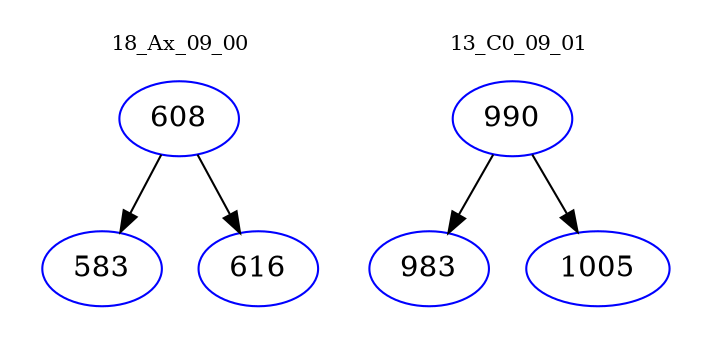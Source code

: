 digraph{
subgraph cluster_0 {
color = white
label = "18_Ax_09_00";
fontsize=10;
T0_608 [label="608", color="blue"]
T0_608 -> T0_583 [color="black"]
T0_583 [label="583", color="blue"]
T0_608 -> T0_616 [color="black"]
T0_616 [label="616", color="blue"]
}
subgraph cluster_1 {
color = white
label = "13_C0_09_01";
fontsize=10;
T1_990 [label="990", color="blue"]
T1_990 -> T1_983 [color="black"]
T1_983 [label="983", color="blue"]
T1_990 -> T1_1005 [color="black"]
T1_1005 [label="1005", color="blue"]
}
}
